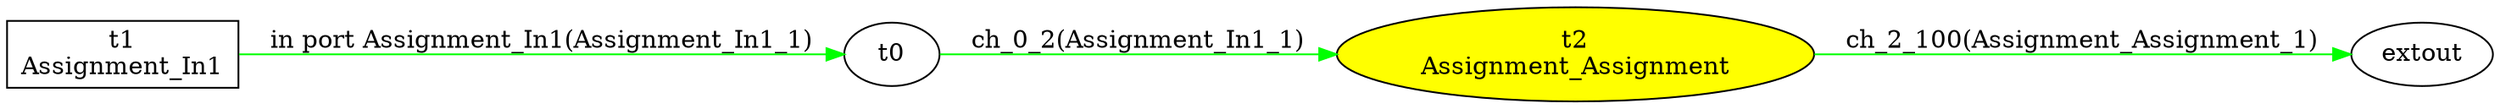 digraph csp {
	graph [rankdir=LR];
	Assignment_Assignment	 [fillcolor=yellow,
		label="t2\nAssignment_Assignment",
		style=filled];
	t0 -> Assignment_Assignment	 [color=green,
		label="ch_0_2(Assignment_In1_1)"];
	extout	 [label=extout];
	Assignment_In1	 [label="t1\nAssignment_In1",
		shape=box];
	Assignment_In1 -> t0	 [color=green,
		label="in port Assignment_In1(Assignment_In1_1)"];
	Assignment_Assignment -> extout	 [color=green,
		label="ch_2_100(Assignment_Assignment_1)"];
}
